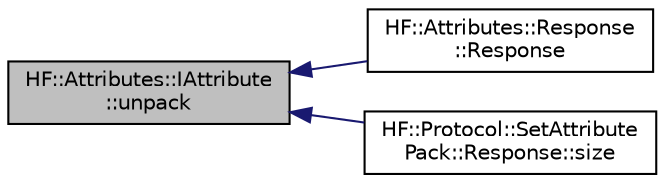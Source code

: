 digraph "HF::Attributes::IAttribute::unpack"
{
  edge [fontname="Helvetica",fontsize="10",labelfontname="Helvetica",labelfontsize="10"];
  node [fontname="Helvetica",fontsize="10",shape=record];
  rankdir="LR";
  Node42 [label="HF::Attributes::IAttribute\l::unpack",height=0.2,width=0.4,color="black", fillcolor="grey75", style="filled", fontcolor="black"];
  Node42 -> Node43 [dir="back",color="midnightblue",fontsize="10",style="solid",fontname="Helvetica"];
  Node43 [label="HF::Attributes::Response\l::Response",height=0.2,width=0.4,color="black", fillcolor="white", style="filled",URL="$structHF_1_1Attributes_1_1Response.html#a047d84b704580e2e2a6d037b0cb83e88",tooltip="Constructor. "];
  Node42 -> Node44 [dir="back",color="midnightblue",fontsize="10",style="solid",fontname="Helvetica"];
  Node44 [label="HF::Protocol::SetAttribute\lPack::Response::size",height=0.2,width=0.4,color="black", fillcolor="white", style="filled",URL="$structHF_1_1Protocol_1_1SetAttributePack_1_1Response.html#ac7160d5a42fa9e3d1ebacf21c2fa98d8",tooltip="Number bytes needed to serialize the message. "];
}
